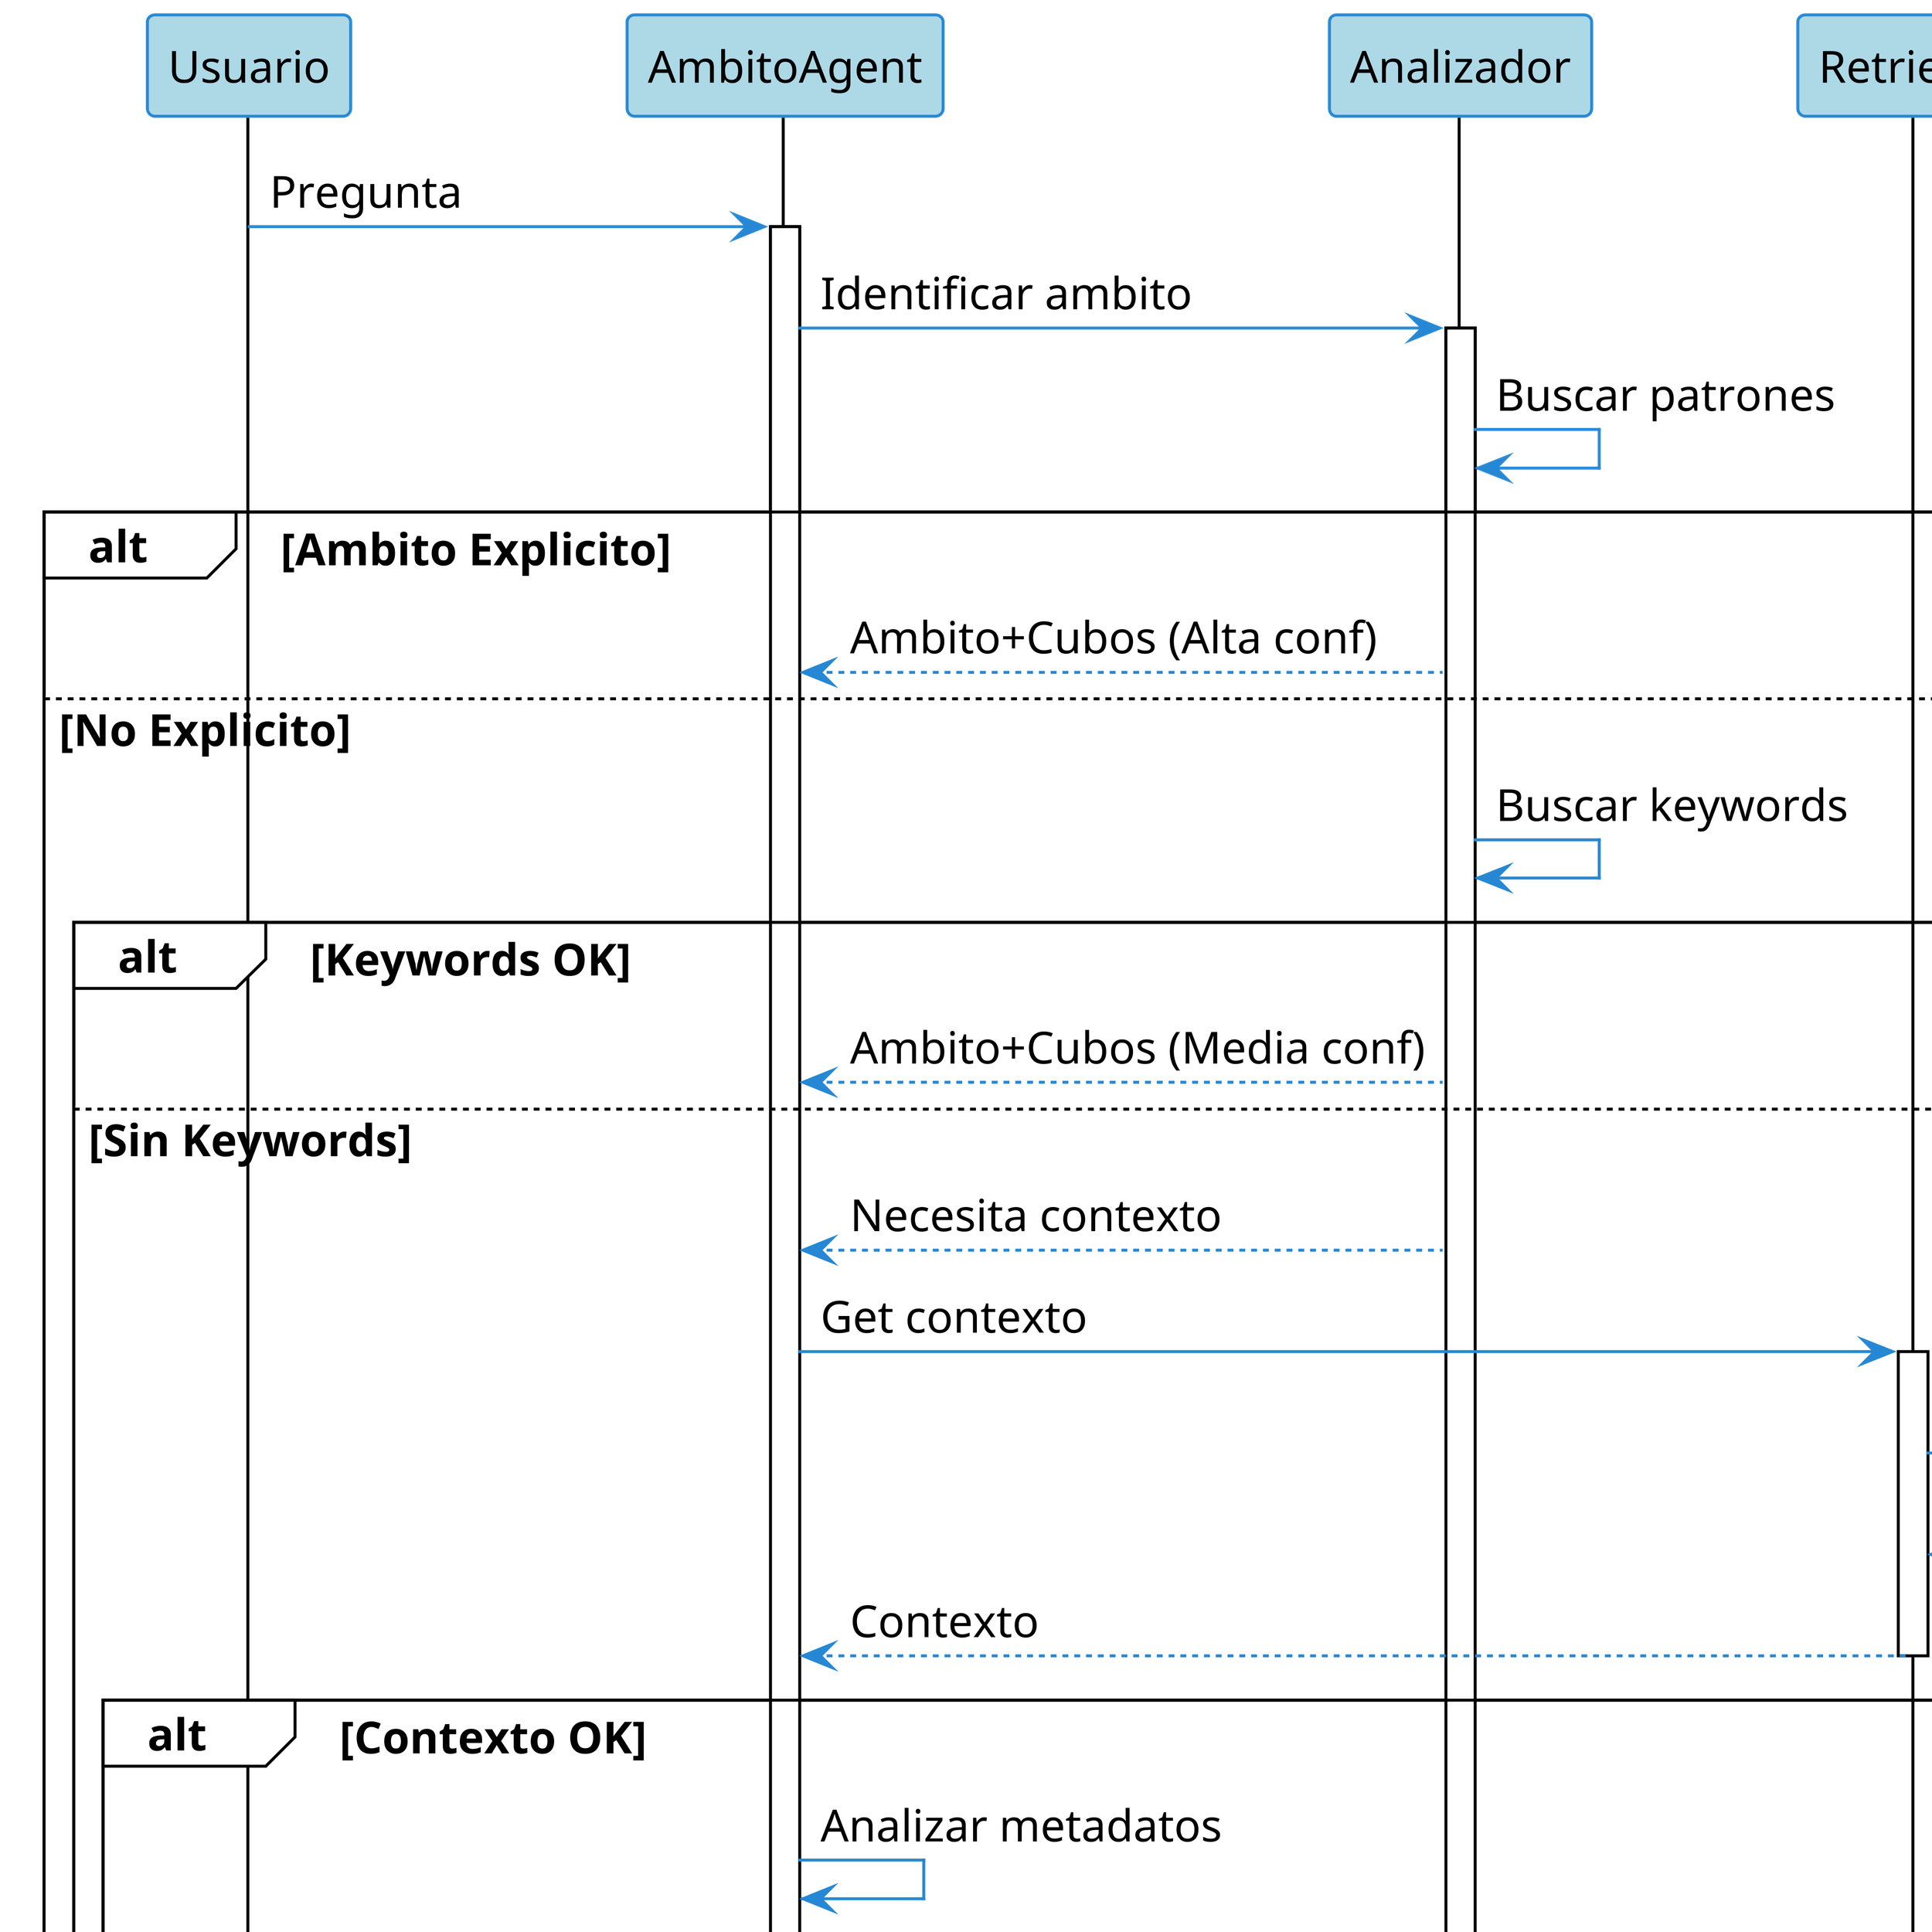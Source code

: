 @startuml 
!theme plain
skinparam {
    dpi 600
    shadowing false
    backgroundColor transparent
    defaultFontName "Arial"
    defaultFontSize 15
    sequenceArrowThickness 1
    sequenceParticipant {
        padding 5
    }
    sequence {
        participantBorderColor #2688d4
        participantBackgroundColor #add8e6
        actorBorderColor #2688d4
        actorBackgroundColor #ffdead
    }
    arrow {
        color #2688d4
    }
}

participant "Usuario" as User
participant "AmbitoAgent" as Agent
participant "Analizador" as Analyzer
participant "Retriever" as Ret
participant "VectorDB" as DB
participant "Clarificador" as Clarifier

User -> Agent: Pregunta
activate Agent

Agent -> Analyzer: Identificar ambito
activate Analyzer

Analyzer -> Analyzer: Buscar patrones
alt Ambito Explicito
    Analyzer --> Agent: Ambito+Cubos (Alta conf)
else No Explicito
    Analyzer -> Analyzer: Buscar keywords
    alt Keywords OK
        Analyzer --> Agent: Ambito+Cubos (Media conf)
    else Sin Keywords
        Analyzer --> Agent: Necesita contexto
        
        Agent -> Ret: Get contexto
        activate Ret
        Ret -> DB: Buscar docs
        activate DB
        DB --> Ret: Docs relevantes
        deactivate DB
        Ret --> Agent: Contexto
        deactivate Ret
        
        alt Contexto OK
            Agent -> Agent: Analizar metadatos
            Agent --> Agent: Update ambito
        else Contexto insuficiente
            Agent -> Clarifier: Generar pregunta
            activate Clarifier
            Clarifier --> Agent: Pregunta
            deactivate Clarifier
            Agent --> User: Pedir clarificacion
        end
    end
end

deactivate Analyzer

alt Ambito OK
    Agent --> User: Ambito identificado
else Requiere Info
    Agent --> User: Pregunta clarificacion
end

deactivate Agent

@enduml